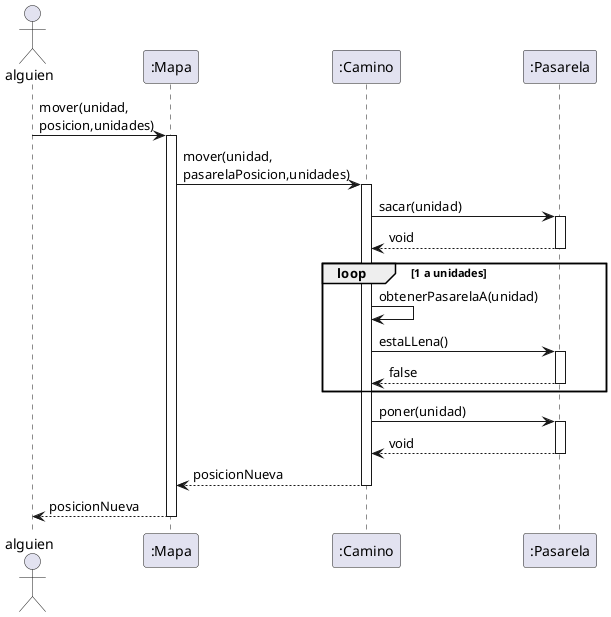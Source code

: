 @startuml

Actor alguien as sis

participant ":Mapa" as mapa
participant ":Camino" as camino
participant ":Pasarela" as pasarela


sis-> mapa: mover(unidad,\nposicion,unidades)
activate mapa

mapa->camino: mover(unidad,\npasarelaPosicion,unidades)
activate camino

camino->pasarela: sacar(unidad)
activate pasarela
pasarela--> camino: void
deactivate pasarela

loop 1 a unidades
camino->camino: obtenerPasarelaA(unidad)

camino->pasarela: estaLLena()
activate pasarela
pasarela--> camino: false
deactivate pasarela

end

camino->pasarela: poner(unidad)
activate pasarela
pasarela--> camino: void
deactivate pasarela



camino-->mapa: posicionNueva
deactivate camino

mapa--> sis: posicionNueva
deactivate mapa



@enduml
